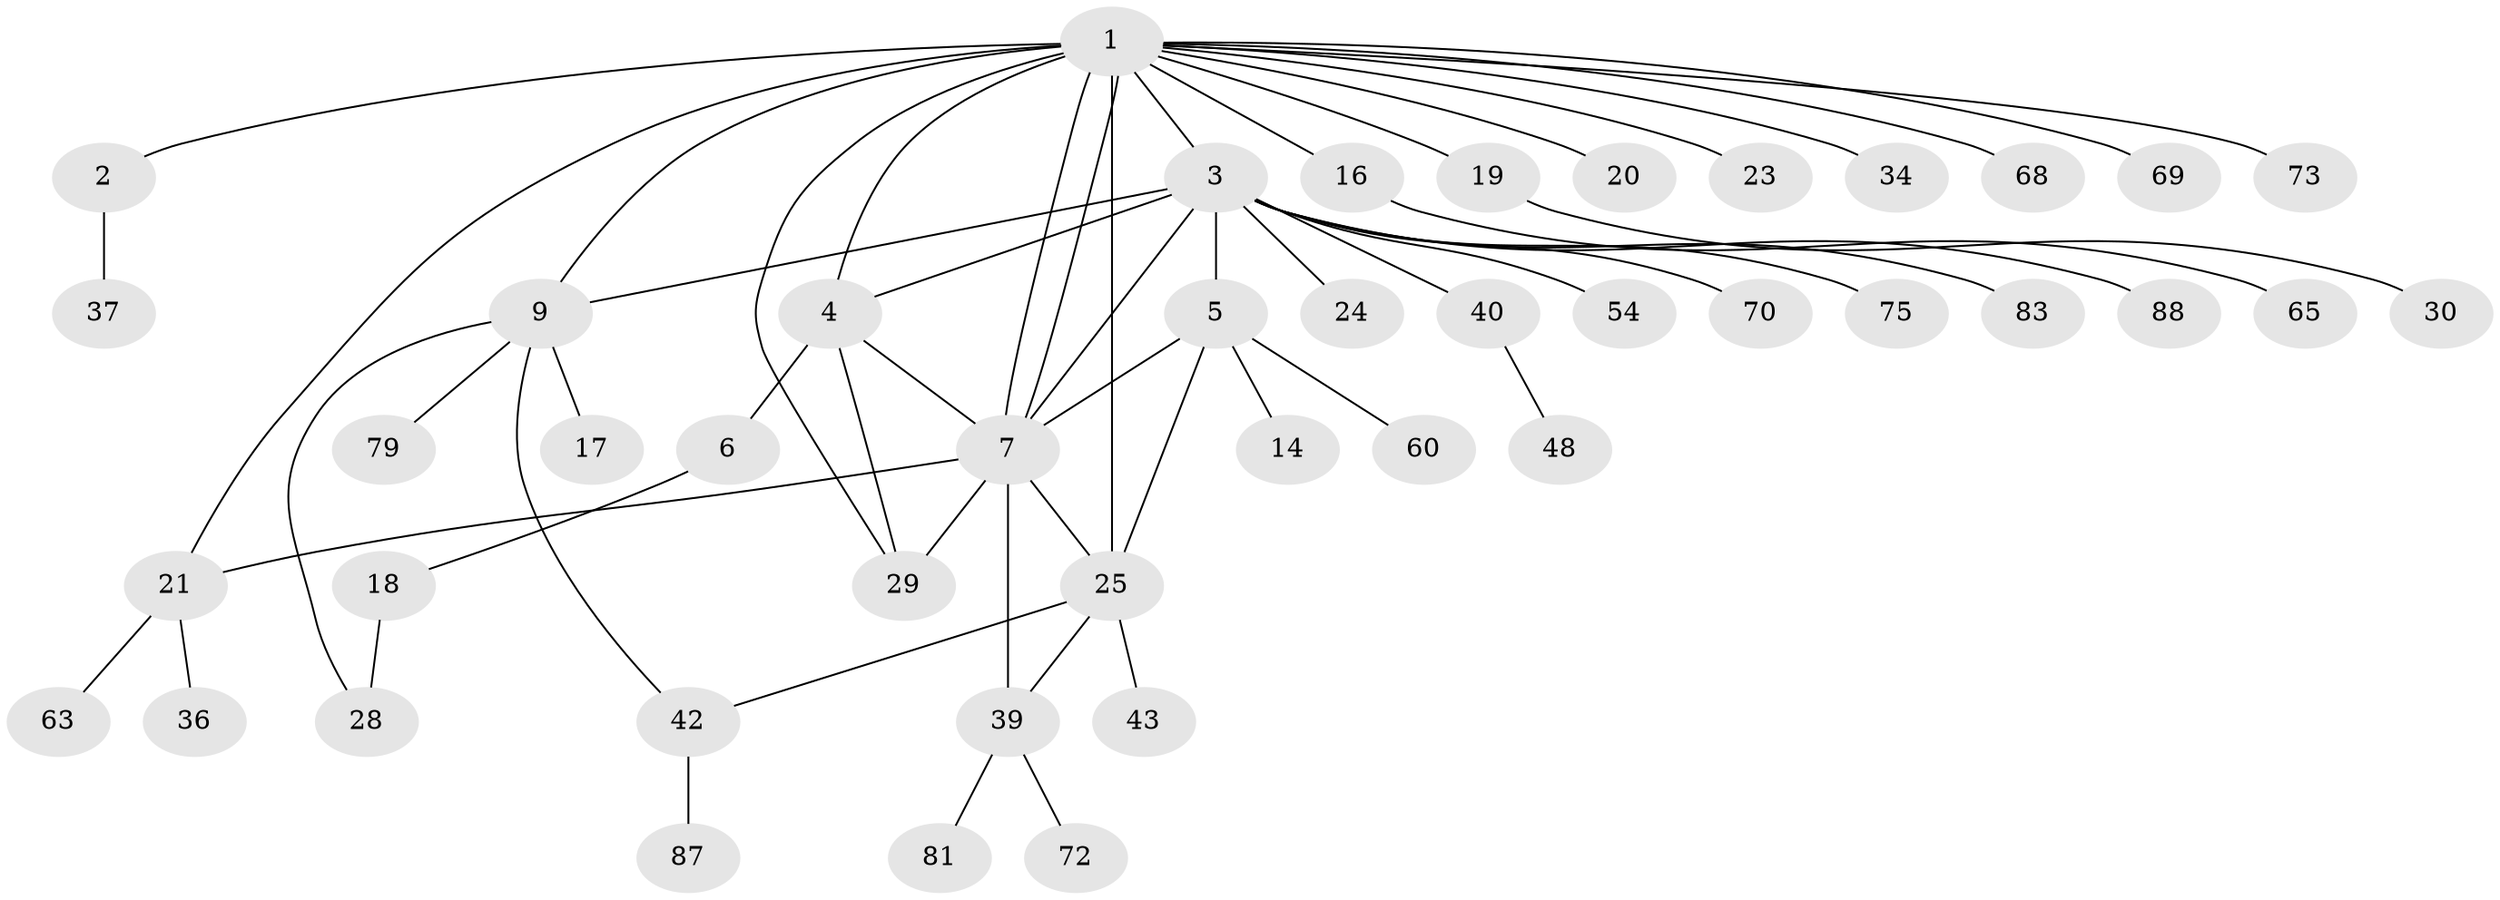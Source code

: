 // original degree distribution, {19: 0.011363636363636364, 2: 0.20454545454545456, 14: 0.011363636363636364, 5: 0.022727272727272728, 9: 0.011363636363636364, 6: 0.022727272727272728, 7: 0.03409090909090909, 1: 0.5568181818181818, 4: 0.06818181818181818, 3: 0.045454545454545456, 8: 0.011363636363636364}
// Generated by graph-tools (version 1.1) at 2025/14/03/09/25 04:14:20]
// undirected, 44 vertices, 57 edges
graph export_dot {
graph [start="1"]
  node [color=gray90,style=filled];
  1;
  2;
  3 [super="+45"];
  4;
  5 [super="+8+15"];
  6;
  7 [super="+38+59+77+51+35+11"];
  9 [super="+13+86+78+33"];
  14;
  16;
  17 [super="+71"];
  18 [super="+27"];
  19 [super="+22"];
  20;
  21;
  23;
  24 [super="+32"];
  25 [super="+66+52+26+31"];
  28;
  29 [super="+47+41+44+55+58+56"];
  30;
  34;
  36;
  37;
  39;
  40;
  42;
  43;
  48;
  54;
  60;
  63;
  65;
  68;
  69;
  70;
  72;
  73;
  75;
  79;
  81;
  83;
  87;
  88;
  1 -- 2;
  1 -- 3;
  1 -- 4;
  1 -- 7 [weight=2];
  1 -- 7;
  1 -- 9;
  1 -- 16;
  1 -- 19;
  1 -- 20;
  1 -- 21;
  1 -- 23;
  1 -- 25 [weight=2];
  1 -- 29;
  1 -- 34;
  1 -- 68;
  1 -- 69;
  1 -- 73;
  2 -- 37;
  3 -- 4;
  3 -- 5;
  3 -- 24;
  3 -- 40;
  3 -- 54;
  3 -- 70;
  3 -- 75;
  3 -- 83;
  3 -- 88;
  3 -- 9;
  3 -- 7 [weight=2];
  4 -- 6;
  4 -- 29;
  4 -- 7;
  5 -- 7 [weight=2];
  5 -- 60;
  5 -- 25;
  5 -- 14;
  6 -- 18;
  7 -- 39;
  7 -- 21;
  7 -- 25;
  7 -- 29;
  9 -- 17;
  9 -- 28;
  9 -- 79;
  9 -- 42;
  16 -- 65;
  18 -- 28;
  19 -- 30;
  21 -- 36;
  21 -- 63;
  25 -- 39;
  25 -- 42;
  25 -- 43;
  39 -- 72;
  39 -- 81;
  40 -- 48;
  42 -- 87;
}
